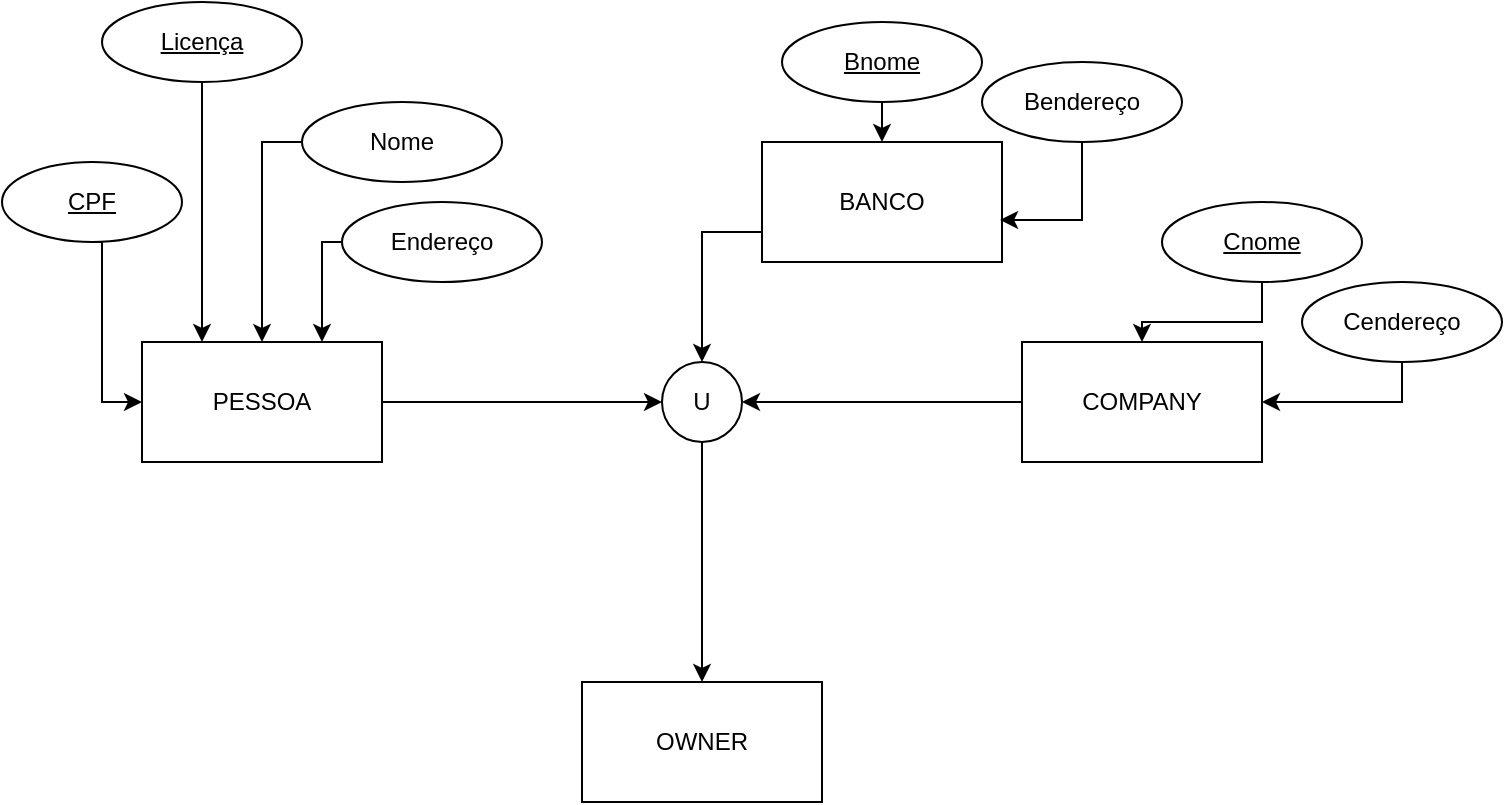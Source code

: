 <mxfile version="20.4.0" type="github">
  <diagram id="ucsavtG6JayXRVkUPSPO" name="Página-1">
    <mxGraphModel dx="1422" dy="762" grid="1" gridSize="10" guides="1" tooltips="1" connect="1" arrows="1" fold="1" page="1" pageScale="1" pageWidth="827" pageHeight="1169" math="0" shadow="0">
      <root>
        <mxCell id="0" />
        <mxCell id="1" parent="0" />
        <mxCell id="NM63do3rQWL-I4CujRwu-1" value="PESSOA" style="rounded=0;whiteSpace=wrap;html=1;" vertex="1" parent="1">
          <mxGeometry x="80" y="240" width="120" height="60" as="geometry" />
        </mxCell>
        <mxCell id="NM63do3rQWL-I4CujRwu-2" value="BANCO" style="rounded=0;whiteSpace=wrap;html=1;" vertex="1" parent="1">
          <mxGeometry x="390" y="140" width="120" height="60" as="geometry" />
        </mxCell>
        <mxCell id="NM63do3rQWL-I4CujRwu-3" value="COMPANY" style="rounded=0;whiteSpace=wrap;html=1;" vertex="1" parent="1">
          <mxGeometry x="520" y="240" width="120" height="60" as="geometry" />
        </mxCell>
        <mxCell id="NM63do3rQWL-I4CujRwu-4" value="U" style="ellipse;whiteSpace=wrap;html=1;aspect=fixed;" vertex="1" parent="1">
          <mxGeometry x="340" y="250" width="40" height="40" as="geometry" />
        </mxCell>
        <mxCell id="NM63do3rQWL-I4CujRwu-5" value="" style="edgeStyle=elbowEdgeStyle;elbow=horizontal;endArrow=classic;html=1;rounded=0;exitX=1;exitY=0.5;exitDx=0;exitDy=0;entryX=0;entryY=0.5;entryDx=0;entryDy=0;" edge="1" parent="1" source="NM63do3rQWL-I4CujRwu-1" target="NM63do3rQWL-I4CujRwu-4">
          <mxGeometry width="50" height="50" relative="1" as="geometry">
            <mxPoint x="390" y="420" as="sourcePoint" />
            <mxPoint x="330" y="270" as="targetPoint" />
            <Array as="points">
              <mxPoint x="280" y="280" />
            </Array>
          </mxGeometry>
        </mxCell>
        <mxCell id="NM63do3rQWL-I4CujRwu-6" value="" style="edgeStyle=elbowEdgeStyle;elbow=horizontal;endArrow=classic;html=1;rounded=0;exitX=0;exitY=0.5;exitDx=0;exitDy=0;entryX=1;entryY=0.5;entryDx=0;entryDy=0;" edge="1" parent="1" source="NM63do3rQWL-I4CujRwu-3" target="NM63do3rQWL-I4CujRwu-4">
          <mxGeometry width="50" height="50" relative="1" as="geometry">
            <mxPoint x="390" y="420" as="sourcePoint" />
            <mxPoint x="440" y="370" as="targetPoint" />
          </mxGeometry>
        </mxCell>
        <mxCell id="NM63do3rQWL-I4CujRwu-7" value="" style="edgeStyle=elbowEdgeStyle;elbow=horizontal;endArrow=classic;html=1;rounded=0;exitX=0;exitY=0.75;exitDx=0;exitDy=0;entryX=0.5;entryY=0;entryDx=0;entryDy=0;" edge="1" parent="1" source="NM63do3rQWL-I4CujRwu-2" target="NM63do3rQWL-I4CujRwu-4">
          <mxGeometry width="50" height="50" relative="1" as="geometry">
            <mxPoint x="390" y="420" as="sourcePoint" />
            <mxPoint x="440" y="370" as="targetPoint" />
            <Array as="points">
              <mxPoint x="360" y="150" />
            </Array>
          </mxGeometry>
        </mxCell>
        <mxCell id="NM63do3rQWL-I4CujRwu-9" value="OWNER" style="rounded=0;whiteSpace=wrap;html=1;" vertex="1" parent="1">
          <mxGeometry x="300" y="410" width="120" height="60" as="geometry" />
        </mxCell>
        <mxCell id="NM63do3rQWL-I4CujRwu-10" value="" style="edgeStyle=elbowEdgeStyle;elbow=horizontal;endArrow=classic;html=1;rounded=0;exitX=0.5;exitY=1;exitDx=0;exitDy=0;entryX=0.5;entryY=0;entryDx=0;entryDy=0;" edge="1" parent="1" source="NM63do3rQWL-I4CujRwu-4" target="NM63do3rQWL-I4CujRwu-9">
          <mxGeometry width="50" height="50" relative="1" as="geometry">
            <mxPoint x="390" y="420" as="sourcePoint" />
            <mxPoint x="440" y="370" as="targetPoint" />
          </mxGeometry>
        </mxCell>
        <mxCell id="NM63do3rQWL-I4CujRwu-11" value="Licença" style="ellipse;whiteSpace=wrap;html=1;align=center;fontStyle=4;" vertex="1" parent="1">
          <mxGeometry x="60" y="70" width="100" height="40" as="geometry" />
        </mxCell>
        <mxCell id="NM63do3rQWL-I4CujRwu-12" value="CPF" style="ellipse;whiteSpace=wrap;html=1;align=center;fontStyle=4;" vertex="1" parent="1">
          <mxGeometry x="10" y="150" width="90" height="40" as="geometry" />
        </mxCell>
        <mxCell id="NM63do3rQWL-I4CujRwu-15" value="Nome" style="ellipse;whiteSpace=wrap;html=1;align=center;" vertex="1" parent="1">
          <mxGeometry x="160" y="120" width="100" height="40" as="geometry" />
        </mxCell>
        <mxCell id="NM63do3rQWL-I4CujRwu-16" value="Endereço" style="ellipse;whiteSpace=wrap;html=1;align=center;" vertex="1" parent="1">
          <mxGeometry x="180" y="170" width="100" height="40" as="geometry" />
        </mxCell>
        <mxCell id="NM63do3rQWL-I4CujRwu-17" value="" style="edgeStyle=elbowEdgeStyle;elbow=horizontal;endArrow=classic;html=1;rounded=0;exitX=0.5;exitY=1;exitDx=0;exitDy=0;entryX=0;entryY=0.5;entryDx=0;entryDy=0;" edge="1" parent="1" source="NM63do3rQWL-I4CujRwu-12" target="NM63do3rQWL-I4CujRwu-1">
          <mxGeometry width="50" height="50" relative="1" as="geometry">
            <mxPoint x="390" y="420" as="sourcePoint" />
            <mxPoint x="440" y="370" as="targetPoint" />
            <Array as="points">
              <mxPoint x="60" y="240" />
            </Array>
          </mxGeometry>
        </mxCell>
        <mxCell id="NM63do3rQWL-I4CujRwu-20" value="" style="edgeStyle=elbowEdgeStyle;elbow=horizontal;endArrow=classic;html=1;rounded=0;exitX=0.5;exitY=1;exitDx=0;exitDy=0;entryX=0.25;entryY=0;entryDx=0;entryDy=0;entryPerimeter=0;" edge="1" parent="1" source="NM63do3rQWL-I4CujRwu-11" target="NM63do3rQWL-I4CujRwu-1">
          <mxGeometry width="50" height="50" relative="1" as="geometry">
            <mxPoint x="90" y="140" as="sourcePoint" />
            <mxPoint x="130" y="240" as="targetPoint" />
            <Array as="points">
              <mxPoint x="110" y="160" />
              <mxPoint x="120" y="130" />
              <mxPoint x="110" y="150" />
              <mxPoint x="140" y="180" />
            </Array>
          </mxGeometry>
        </mxCell>
        <mxCell id="NM63do3rQWL-I4CujRwu-21" value="" style="edgeStyle=elbowEdgeStyle;elbow=horizontal;endArrow=classic;html=1;rounded=0;exitX=0;exitY=0.5;exitDx=0;exitDy=0;entryX=0.5;entryY=0;entryDx=0;entryDy=0;" edge="1" parent="1" source="NM63do3rQWL-I4CujRwu-15" target="NM63do3rQWL-I4CujRwu-1">
          <mxGeometry width="50" height="50" relative="1" as="geometry">
            <mxPoint x="390" y="420" as="sourcePoint" />
            <mxPoint x="440" y="370" as="targetPoint" />
            <Array as="points">
              <mxPoint x="140" y="190" />
            </Array>
          </mxGeometry>
        </mxCell>
        <mxCell id="NM63do3rQWL-I4CujRwu-25" value="" style="edgeStyle=elbowEdgeStyle;elbow=horizontal;endArrow=classic;html=1;rounded=0;exitX=0;exitY=0.5;exitDx=0;exitDy=0;entryX=0.75;entryY=0;entryDx=0;entryDy=0;" edge="1" parent="1" source="NM63do3rQWL-I4CujRwu-16" target="NM63do3rQWL-I4CujRwu-1">
          <mxGeometry width="50" height="50" relative="1" as="geometry">
            <mxPoint x="390" y="420" as="sourcePoint" />
            <mxPoint x="175" y="240" as="targetPoint" />
            <Array as="points">
              <mxPoint x="170" y="210" />
            </Array>
          </mxGeometry>
        </mxCell>
        <mxCell id="NM63do3rQWL-I4CujRwu-28" style="edgeStyle=orthogonalEdgeStyle;rounded=0;orthogonalLoop=1;jettySize=auto;html=1;exitX=0.5;exitY=1;exitDx=0;exitDy=0;entryX=0.5;entryY=0;entryDx=0;entryDy=0;" edge="1" parent="1" source="NM63do3rQWL-I4CujRwu-26" target="NM63do3rQWL-I4CujRwu-2">
          <mxGeometry relative="1" as="geometry" />
        </mxCell>
        <mxCell id="NM63do3rQWL-I4CujRwu-35" style="edgeStyle=orthogonalEdgeStyle;rounded=0;orthogonalLoop=1;jettySize=auto;html=1;exitX=0.5;exitY=1;exitDx=0;exitDy=0;entryX=0.992;entryY=0.65;entryDx=0;entryDy=0;entryPerimeter=0;" edge="1" parent="1" source="NM63do3rQWL-I4CujRwu-27" target="NM63do3rQWL-I4CujRwu-2">
          <mxGeometry relative="1" as="geometry" />
        </mxCell>
        <mxCell id="NM63do3rQWL-I4CujRwu-27" value="Bendereço" style="ellipse;whiteSpace=wrap;html=1;align=center;" vertex="1" parent="1">
          <mxGeometry x="500" y="100" width="100" height="40" as="geometry" />
        </mxCell>
        <mxCell id="NM63do3rQWL-I4CujRwu-32" style="edgeStyle=orthogonalEdgeStyle;rounded=0;orthogonalLoop=1;jettySize=auto;html=1;exitX=0.5;exitY=1;exitDx=0;exitDy=0;entryX=0.5;entryY=0;entryDx=0;entryDy=0;" edge="1" parent="1" source="NM63do3rQWL-I4CujRwu-30" target="NM63do3rQWL-I4CujRwu-3">
          <mxGeometry relative="1" as="geometry" />
        </mxCell>
        <mxCell id="NM63do3rQWL-I4CujRwu-30" value="Cnome" style="ellipse;whiteSpace=wrap;html=1;align=center;fontStyle=4;" vertex="1" parent="1">
          <mxGeometry x="590" y="170" width="100" height="40" as="geometry" />
        </mxCell>
        <mxCell id="NM63do3rQWL-I4CujRwu-33" style="edgeStyle=orthogonalEdgeStyle;rounded=0;orthogonalLoop=1;jettySize=auto;html=1;exitX=0.5;exitY=1;exitDx=0;exitDy=0;entryX=1;entryY=0.5;entryDx=0;entryDy=0;" edge="1" parent="1" source="NM63do3rQWL-I4CujRwu-31" target="NM63do3rQWL-I4CujRwu-3">
          <mxGeometry relative="1" as="geometry" />
        </mxCell>
        <mxCell id="NM63do3rQWL-I4CujRwu-31" value="Cendereço" style="ellipse;whiteSpace=wrap;html=1;align=center;" vertex="1" parent="1">
          <mxGeometry x="660" y="210" width="100" height="40" as="geometry" />
        </mxCell>
        <mxCell id="NM63do3rQWL-I4CujRwu-26" value="Bnome" style="ellipse;whiteSpace=wrap;html=1;align=center;fontStyle=4;" vertex="1" parent="1">
          <mxGeometry x="400" y="80" width="100" height="40" as="geometry" />
        </mxCell>
      </root>
    </mxGraphModel>
  </diagram>
</mxfile>
